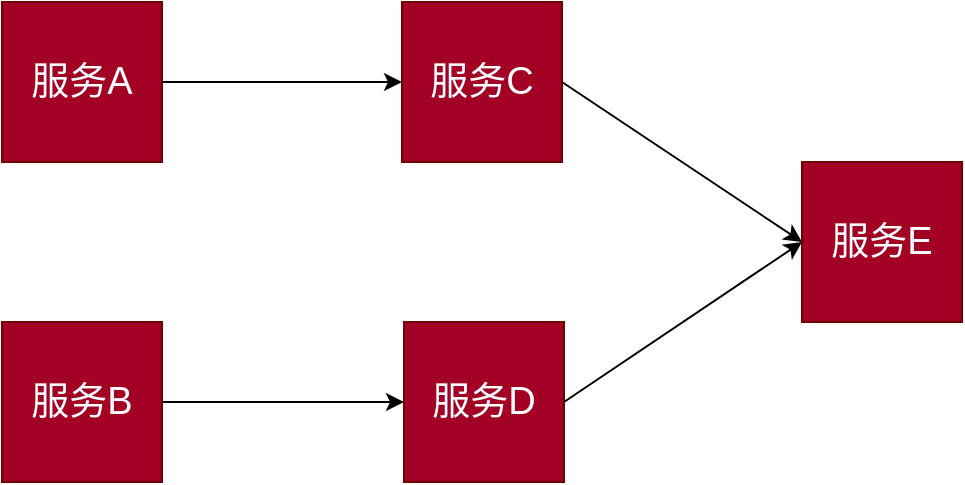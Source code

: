 <mxfile version="13.6.2" type="github"><diagram id="LXoMuxAUFC0FzPYmlAz2" name="Page-1"><mxGraphModel dx="946" dy="614" grid="1" gridSize="10" guides="1" tooltips="1" connect="1" arrows="1" fold="1" page="1" pageScale="1" pageWidth="827" pageHeight="1169" math="0" shadow="0"><root><mxCell id="0"/><mxCell id="1" parent="0"/><mxCell id="WZ9SchpJc3Lp5kqrkTkJ-1" value="&lt;font style=&quot;font-size: 19px&quot;&gt;服务A&lt;/font&gt;" style="whiteSpace=wrap;html=1;aspect=fixed;fillColor=#a20025;strokeColor=#6F0000;fontColor=#ffffff;" vertex="1" parent="1"><mxGeometry x="120" y="80" width="80" height="80" as="geometry"/></mxCell><mxCell id="WZ9SchpJc3Lp5kqrkTkJ-2" value="&lt;font style=&quot;font-size: 19px&quot;&gt;服务C&lt;/font&gt;" style="whiteSpace=wrap;html=1;aspect=fixed;fillColor=#a20025;strokeColor=#6F0000;fontColor=#ffffff;" vertex="1" parent="1"><mxGeometry x="320" y="80" width="80" height="80" as="geometry"/></mxCell><mxCell id="WZ9SchpJc3Lp5kqrkTkJ-3" value="&lt;font style=&quot;font-size: 19px&quot;&gt;服务D&lt;/font&gt;" style="whiteSpace=wrap;html=1;aspect=fixed;fillColor=#a20025;strokeColor=#6F0000;fontColor=#ffffff;" vertex="1" parent="1"><mxGeometry x="321" y="240" width="80" height="80" as="geometry"/></mxCell><mxCell id="WZ9SchpJc3Lp5kqrkTkJ-4" value="" style="endArrow=classic;html=1;exitX=1;exitY=0.5;exitDx=0;exitDy=0;entryX=0;entryY=0.5;entryDx=0;entryDy=0;" edge="1" parent="1" source="WZ9SchpJc3Lp5kqrkTkJ-1" target="WZ9SchpJc3Lp5kqrkTkJ-2"><mxGeometry width="50" height="50" relative="1" as="geometry"><mxPoint x="260" y="180" as="sourcePoint"/><mxPoint x="300" y="120" as="targetPoint"/><Array as="points"><mxPoint x="220" y="120"/></Array></mxGeometry></mxCell><mxCell id="WZ9SchpJc3Lp5kqrkTkJ-7" value="" style="edgeStyle=orthogonalEdgeStyle;rounded=0;orthogonalLoop=1;jettySize=auto;html=1;" edge="1" parent="1" source="WZ9SchpJc3Lp5kqrkTkJ-6" target="WZ9SchpJc3Lp5kqrkTkJ-3"><mxGeometry relative="1" as="geometry"/></mxCell><mxCell id="WZ9SchpJc3Lp5kqrkTkJ-6" value="&lt;font style=&quot;font-size: 19px&quot;&gt;服务B&lt;/font&gt;" style="whiteSpace=wrap;html=1;aspect=fixed;fillColor=#a20025;strokeColor=#6F0000;fontColor=#ffffff;" vertex="1" parent="1"><mxGeometry x="120" y="240" width="80" height="80" as="geometry"/></mxCell><mxCell id="WZ9SchpJc3Lp5kqrkTkJ-9" value="&lt;font style=&quot;font-size: 19px&quot;&gt;服务E&lt;/font&gt;" style="whiteSpace=wrap;html=1;aspect=fixed;fillColor=#a20025;strokeColor=#6F0000;fontColor=#ffffff;" vertex="1" parent="1"><mxGeometry x="520" y="160" width="80" height="80" as="geometry"/></mxCell><mxCell id="WZ9SchpJc3Lp5kqrkTkJ-12" value="" style="endArrow=classic;html=1;entryX=0;entryY=0.5;entryDx=0;entryDy=0;" edge="1" parent="1" target="WZ9SchpJc3Lp5kqrkTkJ-9"><mxGeometry width="50" height="50" relative="1" as="geometry"><mxPoint x="401" y="280" as="sourcePoint"/><mxPoint x="451" y="230" as="targetPoint"/><Array as="points"/></mxGeometry></mxCell><mxCell id="WZ9SchpJc3Lp5kqrkTkJ-14" value="" style="endArrow=classic;html=1;" edge="1" parent="1"><mxGeometry width="50" height="50" relative="1" as="geometry"><mxPoint x="400" y="120" as="sourcePoint"/><mxPoint x="520" y="200" as="targetPoint"/></mxGeometry></mxCell></root></mxGraphModel></diagram></mxfile>